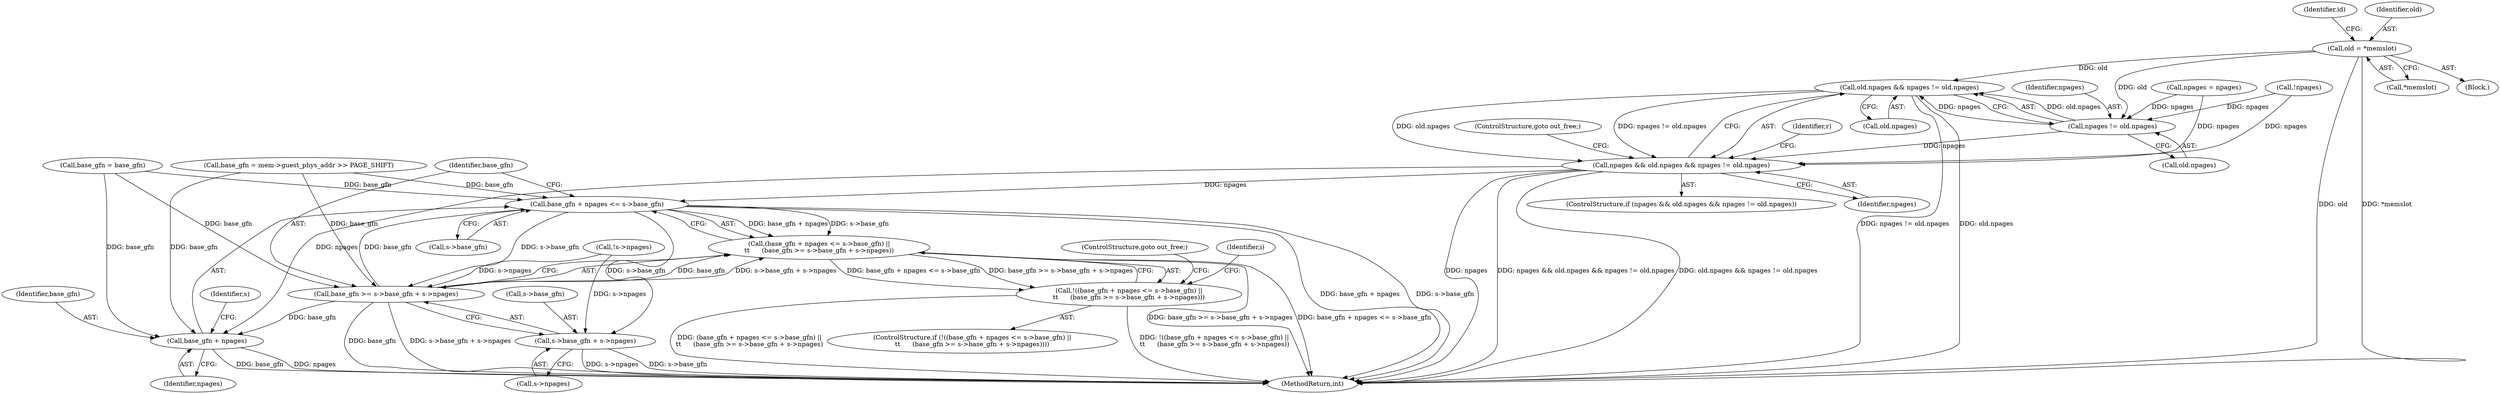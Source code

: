 digraph "0_linux_fa3d315a4ce2c0891cdde262562e710d95fba19e@pointer" {
"1000222" [label="(Call,old = *memslot)"];
"1000249" [label="(Call,old.npages && npages != old.npages)"];
"1000247" [label="(Call,npages && old.npages && npages != old.npages)"];
"1000297" [label="(Call,base_gfn + npages <= s->base_gfn)"];
"1000296" [label="(Call,(base_gfn + npages <= s->base_gfn) ||\n\t\t      (base_gfn >= s->base_gfn + s->npages))"];
"1000295" [label="(Call,!((base_gfn + npages <= s->base_gfn) ||\n\t\t      (base_gfn >= s->base_gfn + s->npages)))"];
"1000304" [label="(Call,base_gfn >= s->base_gfn + s->npages)"];
"1000298" [label="(Call,base_gfn + npages)"];
"1000306" [label="(Call,s->base_gfn + s->npages)"];
"1000253" [label="(Call,npages != old.npages)"];
"1000306" [label="(Call,s->base_gfn + s->npages)"];
"1000260" [label="(Identifier,r)"];
"1000246" [label="(ControlStructure,if (npages && old.npages && npages != old.npages))"];
"1000227" [label="(Identifier,id)"];
"1000254" [label="(Identifier,npages)"];
"1000234" [label="(Call,npages = npages)"];
"1000249" [label="(Call,old.npages && npages != old.npages)"];
"1000253" [label="(Call,npages != old.npages)"];
"1000296" [label="(Call,(base_gfn + npages <= s->base_gfn) ||\n\t\t      (base_gfn >= s->base_gfn + s->npages))"];
"1000294" [label="(ControlStructure,if (!((base_gfn + npages <= s->base_gfn) ||\n\t\t      (base_gfn >= s->base_gfn + s->npages))))"];
"1000302" [label="(Identifier,s)"];
"1000301" [label="(Call,s->base_gfn)"];
"1000224" [label="(Call,*memslot)"];
"1000298" [label="(Call,base_gfn + npages)"];
"1000271" [label="(Identifier,i)"];
"1000307" [label="(Call,s->base_gfn)"];
"1000299" [label="(Identifier,base_gfn)"];
"1000313" [label="(ControlStructure,goto out_free;)"];
"1000305" [label="(Identifier,base_gfn)"];
"1000295" [label="(Call,!((base_gfn + npages <= s->base_gfn) ||\n\t\t      (base_gfn >= s->base_gfn + s->npages)))"];
"1000250" [label="(Call,old.npages)"];
"1000116" [label="(Block,)"];
"1000248" [label="(Identifier,npages)"];
"1000289" [label="(Call,!s->npages)"];
"1000258" [label="(ControlStructure,goto out_free;)"];
"1000222" [label="(Call,old = *memslot)"];
"1000215" [label="(Call,!npages)"];
"1000231" [label="(Call,base_gfn = base_gfn)"];
"1000310" [label="(Call,s->npages)"];
"1000255" [label="(Call,old.npages)"];
"1000304" [label="(Call,base_gfn >= s->base_gfn + s->npages)"];
"1000632" [label="(MethodReturn,int)"];
"1000247" [label="(Call,npages && old.npages && npages != old.npages)"];
"1000191" [label="(Call,base_gfn = mem->guest_phys_addr >> PAGE_SHIFT)"];
"1000223" [label="(Identifier,old)"];
"1000297" [label="(Call,base_gfn + npages <= s->base_gfn)"];
"1000300" [label="(Identifier,npages)"];
"1000222" -> "1000116"  [label="AST: "];
"1000222" -> "1000224"  [label="CFG: "];
"1000223" -> "1000222"  [label="AST: "];
"1000224" -> "1000222"  [label="AST: "];
"1000227" -> "1000222"  [label="CFG: "];
"1000222" -> "1000632"  [label="DDG: old"];
"1000222" -> "1000632"  [label="DDG: *memslot"];
"1000222" -> "1000249"  [label="DDG: old"];
"1000222" -> "1000253"  [label="DDG: old"];
"1000249" -> "1000247"  [label="AST: "];
"1000249" -> "1000250"  [label="CFG: "];
"1000249" -> "1000253"  [label="CFG: "];
"1000250" -> "1000249"  [label="AST: "];
"1000253" -> "1000249"  [label="AST: "];
"1000247" -> "1000249"  [label="CFG: "];
"1000249" -> "1000632"  [label="DDG: npages != old.npages"];
"1000249" -> "1000632"  [label="DDG: old.npages"];
"1000249" -> "1000247"  [label="DDG: old.npages"];
"1000249" -> "1000247"  [label="DDG: npages != old.npages"];
"1000253" -> "1000249"  [label="DDG: old.npages"];
"1000253" -> "1000249"  [label="DDG: npages"];
"1000247" -> "1000246"  [label="AST: "];
"1000247" -> "1000248"  [label="CFG: "];
"1000248" -> "1000247"  [label="AST: "];
"1000258" -> "1000247"  [label="CFG: "];
"1000260" -> "1000247"  [label="CFG: "];
"1000247" -> "1000632"  [label="DDG: npages"];
"1000247" -> "1000632"  [label="DDG: npages && old.npages && npages != old.npages"];
"1000247" -> "1000632"  [label="DDG: old.npages && npages != old.npages"];
"1000234" -> "1000247"  [label="DDG: npages"];
"1000253" -> "1000247"  [label="DDG: npages"];
"1000215" -> "1000247"  [label="DDG: npages"];
"1000247" -> "1000297"  [label="DDG: npages"];
"1000247" -> "1000298"  [label="DDG: npages"];
"1000297" -> "1000296"  [label="AST: "];
"1000297" -> "1000301"  [label="CFG: "];
"1000298" -> "1000297"  [label="AST: "];
"1000301" -> "1000297"  [label="AST: "];
"1000305" -> "1000297"  [label="CFG: "];
"1000296" -> "1000297"  [label="CFG: "];
"1000297" -> "1000632"  [label="DDG: base_gfn + npages"];
"1000297" -> "1000632"  [label="DDG: s->base_gfn"];
"1000297" -> "1000296"  [label="DDG: base_gfn + npages"];
"1000297" -> "1000296"  [label="DDG: s->base_gfn"];
"1000304" -> "1000297"  [label="DDG: base_gfn"];
"1000231" -> "1000297"  [label="DDG: base_gfn"];
"1000191" -> "1000297"  [label="DDG: base_gfn"];
"1000297" -> "1000304"  [label="DDG: s->base_gfn"];
"1000297" -> "1000306"  [label="DDG: s->base_gfn"];
"1000296" -> "1000295"  [label="AST: "];
"1000296" -> "1000304"  [label="CFG: "];
"1000304" -> "1000296"  [label="AST: "];
"1000295" -> "1000296"  [label="CFG: "];
"1000296" -> "1000632"  [label="DDG: base_gfn >= s->base_gfn + s->npages"];
"1000296" -> "1000632"  [label="DDG: base_gfn + npages <= s->base_gfn"];
"1000296" -> "1000295"  [label="DDG: base_gfn + npages <= s->base_gfn"];
"1000296" -> "1000295"  [label="DDG: base_gfn >= s->base_gfn + s->npages"];
"1000304" -> "1000296"  [label="DDG: base_gfn"];
"1000304" -> "1000296"  [label="DDG: s->base_gfn + s->npages"];
"1000295" -> "1000294"  [label="AST: "];
"1000313" -> "1000295"  [label="CFG: "];
"1000271" -> "1000295"  [label="CFG: "];
"1000295" -> "1000632"  [label="DDG: (base_gfn + npages <= s->base_gfn) ||\n\t\t      (base_gfn >= s->base_gfn + s->npages)"];
"1000295" -> "1000632"  [label="DDG: !((base_gfn + npages <= s->base_gfn) ||\n\t\t      (base_gfn >= s->base_gfn + s->npages))"];
"1000304" -> "1000306"  [label="CFG: "];
"1000305" -> "1000304"  [label="AST: "];
"1000306" -> "1000304"  [label="AST: "];
"1000304" -> "1000632"  [label="DDG: base_gfn"];
"1000304" -> "1000632"  [label="DDG: s->base_gfn + s->npages"];
"1000304" -> "1000298"  [label="DDG: base_gfn"];
"1000231" -> "1000304"  [label="DDG: base_gfn"];
"1000191" -> "1000304"  [label="DDG: base_gfn"];
"1000289" -> "1000304"  [label="DDG: s->npages"];
"1000298" -> "1000300"  [label="CFG: "];
"1000299" -> "1000298"  [label="AST: "];
"1000300" -> "1000298"  [label="AST: "];
"1000302" -> "1000298"  [label="CFG: "];
"1000298" -> "1000632"  [label="DDG: base_gfn"];
"1000298" -> "1000632"  [label="DDG: npages"];
"1000231" -> "1000298"  [label="DDG: base_gfn"];
"1000191" -> "1000298"  [label="DDG: base_gfn"];
"1000306" -> "1000310"  [label="CFG: "];
"1000307" -> "1000306"  [label="AST: "];
"1000310" -> "1000306"  [label="AST: "];
"1000306" -> "1000632"  [label="DDG: s->npages"];
"1000306" -> "1000632"  [label="DDG: s->base_gfn"];
"1000289" -> "1000306"  [label="DDG: s->npages"];
"1000253" -> "1000255"  [label="CFG: "];
"1000254" -> "1000253"  [label="AST: "];
"1000255" -> "1000253"  [label="AST: "];
"1000234" -> "1000253"  [label="DDG: npages"];
"1000215" -> "1000253"  [label="DDG: npages"];
}
